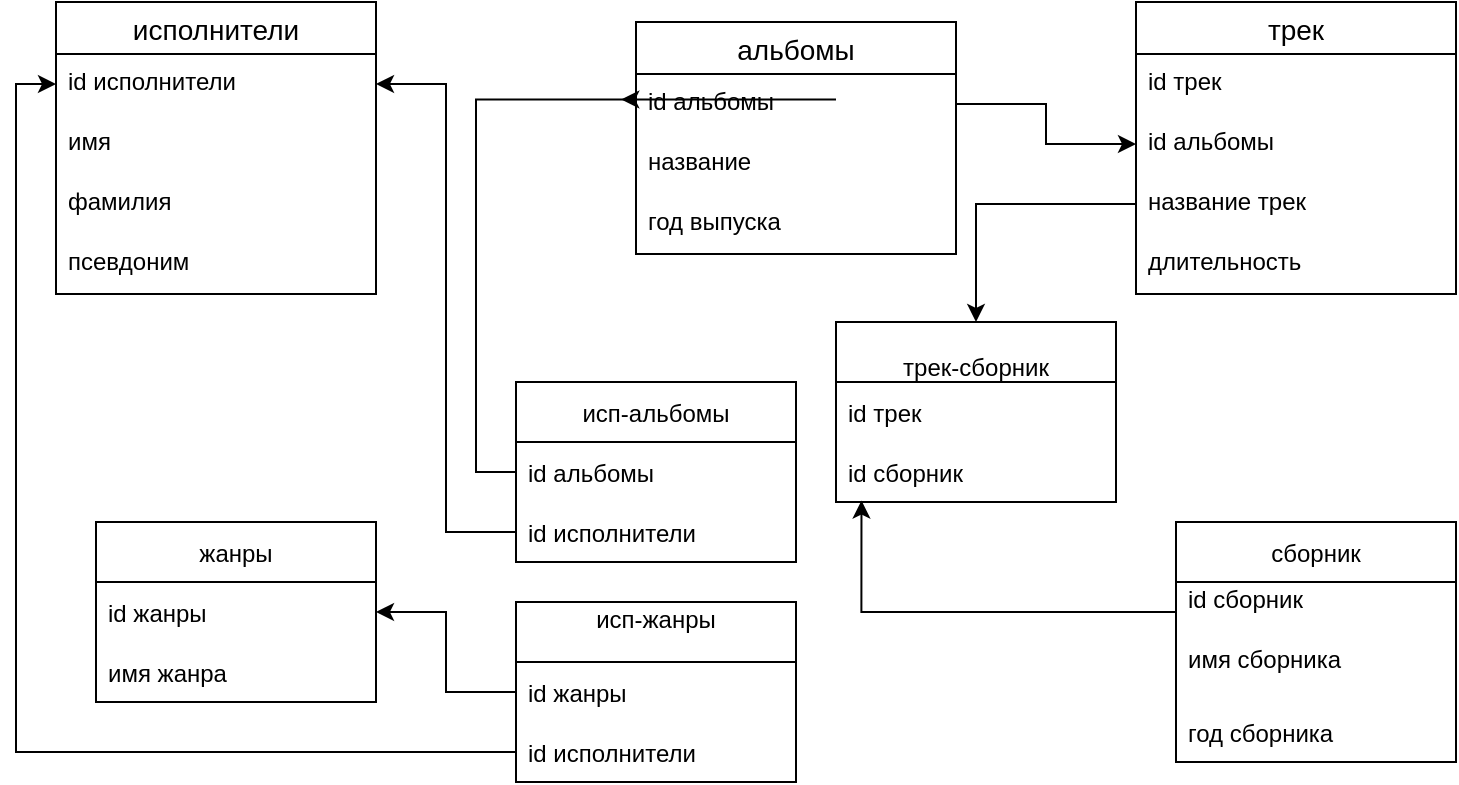 <mxfile version="16.6.1" type="device"><diagram id="m_ngt21zJjaqvxrtlS8N" name="Page-1"><mxGraphModel dx="929" dy="633" grid="1" gridSize="10" guides="1" tooltips="1" connect="1" arrows="1" fold="1" page="1" pageScale="1" pageWidth="827" pageHeight="1169" math="0" shadow="0"><root><mxCell id="0"/><mxCell id="1" parent="0"/><mxCell id="5cn17rSswvAOrcBsLiiH-7" value="исполнители" style="swimlane;fontStyle=0;childLayout=stackLayout;horizontal=1;startSize=26;horizontalStack=0;resizeParent=1;resizeParentMax=0;resizeLast=0;collapsible=1;marginBottom=0;align=center;fontSize=14;" parent="1" vertex="1"><mxGeometry x="30" y="30" width="160" height="146" as="geometry"/></mxCell><mxCell id="5cn17rSswvAOrcBsLiiH-8" value="id исполнители" style="text;strokeColor=none;fillColor=none;spacingLeft=4;spacingRight=4;overflow=hidden;rotatable=0;points=[[0,0.5],[1,0.5]];portConstraint=eastwest;fontSize=12;" parent="5cn17rSswvAOrcBsLiiH-7" vertex="1"><mxGeometry y="26" width="160" height="30" as="geometry"/></mxCell><mxCell id="5cn17rSswvAOrcBsLiiH-9" value="имя&#10;" style="text;strokeColor=none;fillColor=none;spacingLeft=4;spacingRight=4;overflow=hidden;rotatable=0;points=[[0,0.5],[1,0.5]];portConstraint=eastwest;fontSize=12;" parent="5cn17rSswvAOrcBsLiiH-7" vertex="1"><mxGeometry y="56" width="160" height="30" as="geometry"/></mxCell><mxCell id="5cn17rSswvAOrcBsLiiH-10" value="фамилия" style="text;strokeColor=none;fillColor=none;spacingLeft=4;spacingRight=4;overflow=hidden;rotatable=0;points=[[0,0.5],[1,0.5]];portConstraint=eastwest;fontSize=12;" parent="5cn17rSswvAOrcBsLiiH-7" vertex="1"><mxGeometry y="86" width="160" height="30" as="geometry"/></mxCell><mxCell id="5cn17rSswvAOrcBsLiiH-12" value="псевдоним" style="text;strokeColor=none;fillColor=none;spacingLeft=4;spacingRight=4;overflow=hidden;rotatable=0;points=[[0,0.5],[1,0.5]];portConstraint=eastwest;fontSize=12;" parent="5cn17rSswvAOrcBsLiiH-7" vertex="1"><mxGeometry y="116" width="160" height="30" as="geometry"/></mxCell><mxCell id="5cn17rSswvAOrcBsLiiH-13" value="альбомы" style="swimlane;fontStyle=0;childLayout=stackLayout;horizontal=1;startSize=26;horizontalStack=0;resizeParent=1;resizeParentMax=0;resizeLast=0;collapsible=1;marginBottom=0;align=center;fontSize=14;" parent="1" vertex="1"><mxGeometry x="320" y="40" width="160" height="116" as="geometry"/></mxCell><mxCell id="5cn17rSswvAOrcBsLiiH-14" value="id альбомы" style="text;strokeColor=none;fillColor=none;spacingLeft=4;spacingRight=4;overflow=hidden;rotatable=0;points=[[0,0.5],[1,0.5]];portConstraint=eastwest;fontSize=12;" parent="5cn17rSswvAOrcBsLiiH-13" vertex="1"><mxGeometry y="26" width="160" height="30" as="geometry"/></mxCell><mxCell id="5cn17rSswvAOrcBsLiiH-15" value="название" style="text;strokeColor=none;fillColor=none;spacingLeft=4;spacingRight=4;overflow=hidden;rotatable=0;points=[[0,0.5],[1,0.5]];portConstraint=eastwest;fontSize=12;" parent="5cn17rSswvAOrcBsLiiH-13" vertex="1"><mxGeometry y="56" width="160" height="30" as="geometry"/></mxCell><mxCell id="5cn17rSswvAOrcBsLiiH-16" value="год выпуска" style="text;strokeColor=none;fillColor=none;spacingLeft=4;spacingRight=4;overflow=hidden;rotatable=0;points=[[0,0.5],[1,0.5]];portConstraint=eastwest;fontSize=12;" parent="5cn17rSswvAOrcBsLiiH-13" vertex="1"><mxGeometry y="86" width="160" height="30" as="geometry"/></mxCell><mxCell id="5cn17rSswvAOrcBsLiiH-18" value="трек" style="swimlane;fontStyle=0;childLayout=stackLayout;horizontal=1;startSize=26;horizontalStack=0;resizeParent=1;resizeParentMax=0;resizeLast=0;collapsible=1;marginBottom=0;align=center;fontSize=14;" parent="1" vertex="1"><mxGeometry x="570" y="30" width="160" height="146" as="geometry"/></mxCell><mxCell id="5cn17rSswvAOrcBsLiiH-19" value="id трек" style="text;strokeColor=none;fillColor=none;spacingLeft=4;spacingRight=4;overflow=hidden;rotatable=0;points=[[0,0.5],[1,0.5]];portConstraint=eastwest;fontSize=12;" parent="5cn17rSswvAOrcBsLiiH-18" vertex="1"><mxGeometry y="26" width="160" height="30" as="geometry"/></mxCell><mxCell id="5cn17rSswvAOrcBsLiiH-20" value="id альбомы" style="text;strokeColor=none;fillColor=none;spacingLeft=4;spacingRight=4;overflow=hidden;rotatable=0;points=[[0,0.5],[1,0.5]];portConstraint=eastwest;fontSize=12;" parent="5cn17rSswvAOrcBsLiiH-18" vertex="1"><mxGeometry y="56" width="160" height="30" as="geometry"/></mxCell><mxCell id="5cn17rSswvAOrcBsLiiH-21" value="название трек" style="text;strokeColor=none;fillColor=none;spacingLeft=4;spacingRight=4;overflow=hidden;rotatable=0;points=[[0,0.5],[1,0.5]];portConstraint=eastwest;fontSize=12;" parent="5cn17rSswvAOrcBsLiiH-18" vertex="1"><mxGeometry y="86" width="160" height="30" as="geometry"/></mxCell><mxCell id="5cn17rSswvAOrcBsLiiH-22" value="длительность" style="text;strokeColor=none;fillColor=none;spacingLeft=4;spacingRight=4;overflow=hidden;rotatable=0;points=[[0,0.5],[1,0.5]];portConstraint=eastwest;fontSize=12;" parent="5cn17rSswvAOrcBsLiiH-18" vertex="1"><mxGeometry y="116" width="160" height="30" as="geometry"/></mxCell><mxCell id="1Oi08fSnkWfHbJEzWsvo-32" value="исп-альбомы" style="swimlane;fontStyle=0;childLayout=stackLayout;horizontal=1;startSize=30;horizontalStack=0;resizeParent=1;resizeParentMax=0;resizeLast=0;collapsible=1;marginBottom=0;" parent="1" vertex="1"><mxGeometry x="260" y="220" width="140" height="90" as="geometry"/></mxCell><mxCell id="1Oi08fSnkWfHbJEzWsvo-34" value="id альбомы" style="text;strokeColor=none;fillColor=none;align=left;verticalAlign=middle;spacingLeft=4;spacingRight=4;overflow=hidden;points=[[0,0.5],[1,0.5]];portConstraint=eastwest;rotatable=0;" parent="1Oi08fSnkWfHbJEzWsvo-32" vertex="1"><mxGeometry y="30" width="140" height="30" as="geometry"/></mxCell><mxCell id="1Oi08fSnkWfHbJEzWsvo-35" value="id исполнители" style="text;strokeColor=none;fillColor=none;align=left;verticalAlign=middle;spacingLeft=4;spacingRight=4;overflow=hidden;points=[[0,0.5],[1,0.5]];portConstraint=eastwest;rotatable=0;" parent="1Oi08fSnkWfHbJEzWsvo-32" vertex="1"><mxGeometry y="60" width="140" height="30" as="geometry"/></mxCell><mxCell id="1Oi08fSnkWfHbJEzWsvo-38" style="edgeStyle=orthogonalEdgeStyle;rounded=0;orthogonalLoop=1;jettySize=auto;html=1;exitX=0;exitY=0.5;exitDx=0;exitDy=0;entryX=-0.046;entryY=0.424;entryDx=0;entryDy=0;entryPerimeter=0;" parent="1" source="1Oi08fSnkWfHbJEzWsvo-34" target="5cn17rSswvAOrcBsLiiH-14" edge="1"><mxGeometry relative="1" as="geometry"/></mxCell><mxCell id="1Oi08fSnkWfHbJEzWsvo-39" style="edgeStyle=orthogonalEdgeStyle;rounded=0;orthogonalLoop=1;jettySize=auto;html=1;exitX=0;exitY=0.5;exitDx=0;exitDy=0;entryX=1;entryY=0.5;entryDx=0;entryDy=0;" parent="1" source="1Oi08fSnkWfHbJEzWsvo-35" target="5cn17rSswvAOrcBsLiiH-8" edge="1"><mxGeometry relative="1" as="geometry"/></mxCell><mxCell id="1Oi08fSnkWfHbJEzWsvo-40" value="жанры" style="swimlane;fontStyle=0;childLayout=stackLayout;horizontal=1;startSize=30;horizontalStack=0;resizeParent=1;resizeParentMax=0;resizeLast=0;collapsible=1;marginBottom=0;" parent="1" vertex="1"><mxGeometry x="50" y="290" width="140" height="90" as="geometry"/></mxCell><mxCell id="1Oi08fSnkWfHbJEzWsvo-41" value="id жанры" style="text;strokeColor=none;fillColor=none;align=left;verticalAlign=middle;spacingLeft=4;spacingRight=4;overflow=hidden;points=[[0,0.5],[1,0.5]];portConstraint=eastwest;rotatable=0;" parent="1Oi08fSnkWfHbJEzWsvo-40" vertex="1"><mxGeometry y="30" width="140" height="30" as="geometry"/></mxCell><mxCell id="1Oi08fSnkWfHbJEzWsvo-42" value="имя жанра" style="text;strokeColor=none;fillColor=none;align=left;verticalAlign=middle;spacingLeft=4;spacingRight=4;overflow=hidden;points=[[0,0.5],[1,0.5]];portConstraint=eastwest;rotatable=0;" parent="1Oi08fSnkWfHbJEzWsvo-40" vertex="1"><mxGeometry y="60" width="140" height="30" as="geometry"/></mxCell><mxCell id="1Oi08fSnkWfHbJEzWsvo-44" value="исп-жанры&#10;" style="swimlane;fontStyle=0;childLayout=stackLayout;horizontal=1;startSize=30;horizontalStack=0;resizeParent=1;resizeParentMax=0;resizeLast=0;collapsible=1;marginBottom=0;" parent="1" vertex="1"><mxGeometry x="260" y="330" width="140" height="90" as="geometry"/></mxCell><mxCell id="1Oi08fSnkWfHbJEzWsvo-46" value="id жанры" style="text;strokeColor=none;fillColor=none;align=left;verticalAlign=middle;spacingLeft=4;spacingRight=4;overflow=hidden;points=[[0,0.5],[1,0.5]];portConstraint=eastwest;rotatable=0;" parent="1Oi08fSnkWfHbJEzWsvo-44" vertex="1"><mxGeometry y="30" width="140" height="30" as="geometry"/></mxCell><mxCell id="1Oi08fSnkWfHbJEzWsvo-47" value="id исполнители" style="text;strokeColor=none;fillColor=none;align=left;verticalAlign=middle;spacingLeft=4;spacingRight=4;overflow=hidden;points=[[0,0.5],[1,0.5]];portConstraint=eastwest;rotatable=0;" parent="1Oi08fSnkWfHbJEzWsvo-44" vertex="1"><mxGeometry y="60" width="140" height="30" as="geometry"/></mxCell><mxCell id="1Oi08fSnkWfHbJEzWsvo-48" style="edgeStyle=orthogonalEdgeStyle;rounded=0;orthogonalLoop=1;jettySize=auto;html=1;exitX=0;exitY=0.5;exitDx=0;exitDy=0;entryX=1;entryY=0.5;entryDx=0;entryDy=0;" parent="1" source="1Oi08fSnkWfHbJEzWsvo-46" target="1Oi08fSnkWfHbJEzWsvo-41" edge="1"><mxGeometry relative="1" as="geometry"/></mxCell><mxCell id="1Oi08fSnkWfHbJEzWsvo-50" style="edgeStyle=orthogonalEdgeStyle;rounded=0;orthogonalLoop=1;jettySize=auto;html=1;exitX=0;exitY=0.5;exitDx=0;exitDy=0;entryX=0;entryY=0.5;entryDx=0;entryDy=0;" parent="1" source="1Oi08fSnkWfHbJEzWsvo-47" target="5cn17rSswvAOrcBsLiiH-8" edge="1"><mxGeometry relative="1" as="geometry"/></mxCell><mxCell id="1Oi08fSnkWfHbJEzWsvo-51" value="сборник" style="swimlane;fontStyle=0;childLayout=stackLayout;horizontal=1;startSize=30;horizontalStack=0;resizeParent=1;resizeParentMax=0;resizeLast=0;collapsible=1;marginBottom=0;" parent="1" vertex="1"><mxGeometry x="590" y="290" width="140" height="120" as="geometry"/></mxCell><mxCell id="1Oi08fSnkWfHbJEzWsvo-54" value="id сборник&#10;" style="text;strokeColor=none;fillColor=none;align=left;verticalAlign=middle;spacingLeft=4;spacingRight=4;overflow=hidden;points=[[0,0.5],[1,0.5]];portConstraint=eastwest;rotatable=0;" parent="1Oi08fSnkWfHbJEzWsvo-51" vertex="1"><mxGeometry y="30" width="140" height="30" as="geometry"/></mxCell><mxCell id="1Oi08fSnkWfHbJEzWsvo-56" value="имя сборника&#10;" style="text;strokeColor=none;fillColor=none;align=left;verticalAlign=middle;spacingLeft=4;spacingRight=4;overflow=hidden;points=[[0,0.5],[1,0.5]];portConstraint=eastwest;rotatable=0;" parent="1Oi08fSnkWfHbJEzWsvo-51" vertex="1"><mxGeometry y="60" width="140" height="30" as="geometry"/></mxCell><mxCell id="1Oi08fSnkWfHbJEzWsvo-55" value="год сборника" style="text;strokeColor=none;fillColor=none;align=left;verticalAlign=middle;spacingLeft=4;spacingRight=4;overflow=hidden;points=[[0,0.5],[1,0.5]];portConstraint=eastwest;rotatable=0;" parent="1Oi08fSnkWfHbJEzWsvo-51" vertex="1"><mxGeometry y="90" width="140" height="30" as="geometry"/></mxCell><mxCell id="1Oi08fSnkWfHbJEzWsvo-62" style="edgeStyle=orthogonalEdgeStyle;rounded=0;orthogonalLoop=1;jettySize=auto;html=1;exitX=1;exitY=0.5;exitDx=0;exitDy=0;" parent="1" source="5cn17rSswvAOrcBsLiiH-14" target="5cn17rSswvAOrcBsLiiH-20" edge="1"><mxGeometry relative="1" as="geometry"/></mxCell><mxCell id="H2otH6YYuhNKCRt75cFx-1" value="&#10;трек-сборник" style="swimlane;fontStyle=0;childLayout=stackLayout;horizontal=1;startSize=30;horizontalStack=0;resizeParent=1;resizeParentMax=0;resizeLast=0;collapsible=1;marginBottom=0;" vertex="1" parent="1"><mxGeometry x="420" y="190" width="140" height="90" as="geometry"/></mxCell><mxCell id="H2otH6YYuhNKCRt75cFx-3" value="id трек" style="text;strokeColor=none;fillColor=none;align=left;verticalAlign=middle;spacingLeft=4;spacingRight=4;overflow=hidden;points=[[0,0.5],[1,0.5]];portConstraint=eastwest;rotatable=0;" vertex="1" parent="H2otH6YYuhNKCRt75cFx-1"><mxGeometry y="30" width="140" height="30" as="geometry"/></mxCell><mxCell id="H2otH6YYuhNKCRt75cFx-4" value="id сборник" style="text;strokeColor=none;fillColor=none;align=left;verticalAlign=middle;spacingLeft=4;spacingRight=4;overflow=hidden;points=[[0,0.5],[1,0.5]];portConstraint=eastwest;rotatable=0;" vertex="1" parent="H2otH6YYuhNKCRt75cFx-1"><mxGeometry y="60" width="140" height="30" as="geometry"/></mxCell><mxCell id="H2otH6YYuhNKCRt75cFx-5" style="edgeStyle=orthogonalEdgeStyle;rounded=0;orthogonalLoop=1;jettySize=auto;html=1;exitX=0;exitY=0.5;exitDx=0;exitDy=0;entryX=0.091;entryY=0.976;entryDx=0;entryDy=0;entryPerimeter=0;" edge="1" parent="1" source="1Oi08fSnkWfHbJEzWsvo-54" target="H2otH6YYuhNKCRt75cFx-4"><mxGeometry relative="1" as="geometry"/></mxCell><mxCell id="H2otH6YYuhNKCRt75cFx-6" style="edgeStyle=orthogonalEdgeStyle;rounded=0;orthogonalLoop=1;jettySize=auto;html=1;exitX=0;exitY=0.5;exitDx=0;exitDy=0;entryX=0.5;entryY=0;entryDx=0;entryDy=0;" edge="1" parent="1" source="5cn17rSswvAOrcBsLiiH-21" target="H2otH6YYuhNKCRt75cFx-1"><mxGeometry relative="1" as="geometry"/></mxCell></root></mxGraphModel></diagram></mxfile>